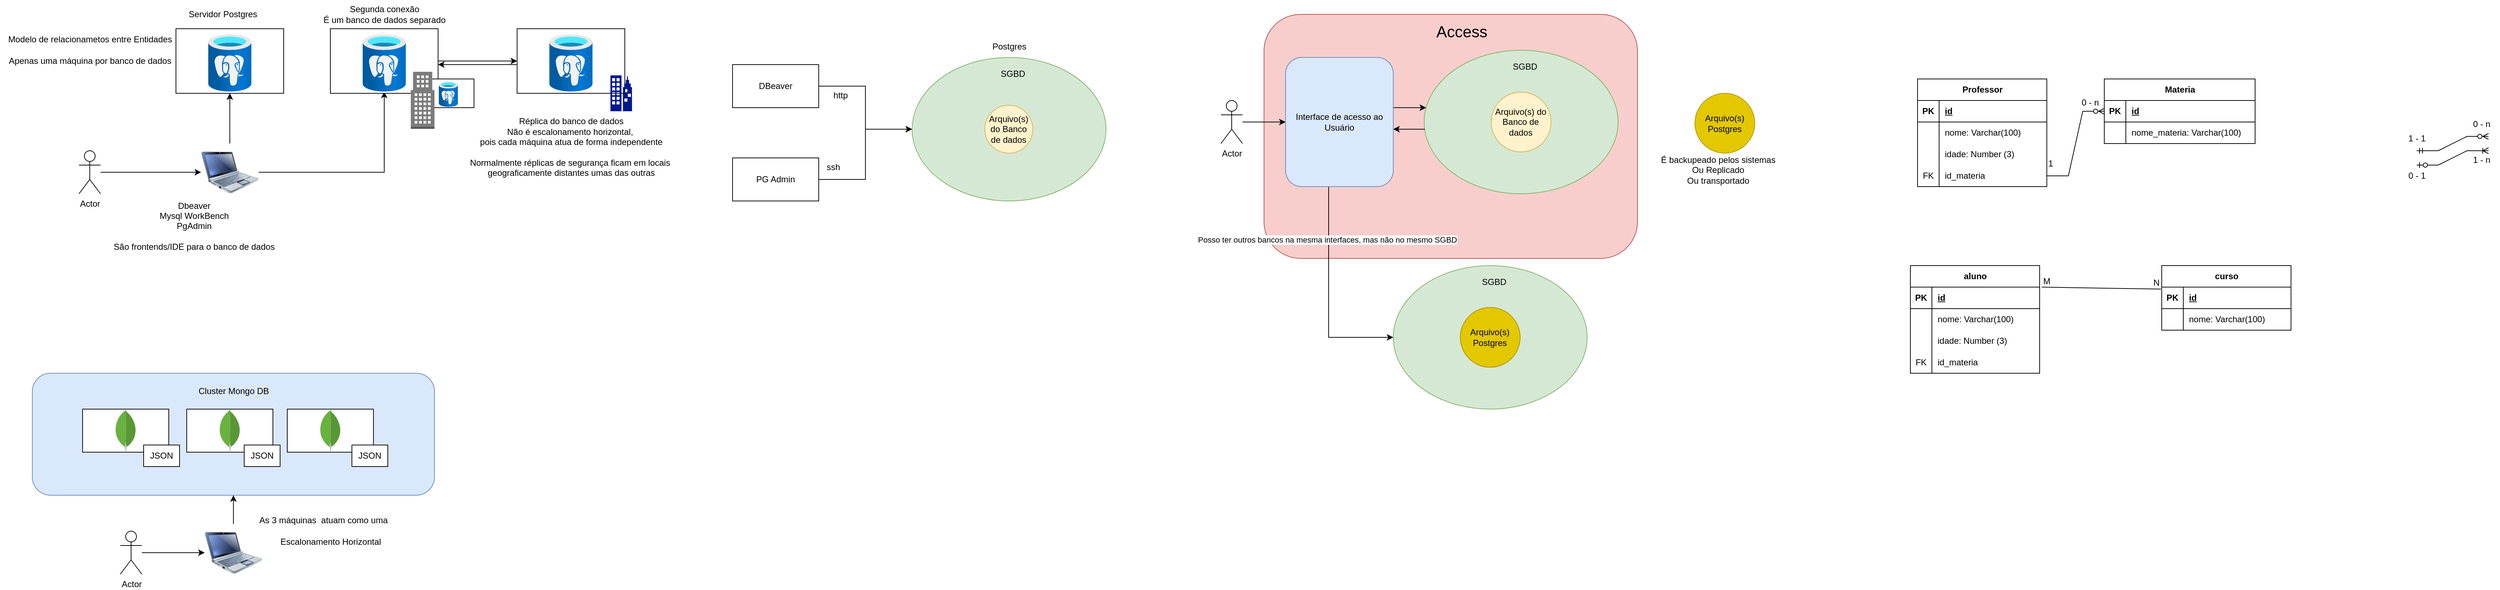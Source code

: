 <mxfile version="24.4.14" type="google">
  <diagram name="Página-1" id="vLj6HTJaIZK1nGjA5nuX">
    <mxGraphModel dx="1469" dy="1467" grid="1" gridSize="10" guides="1" tooltips="1" connect="1" arrows="1" fold="1" page="1" pageScale="1" pageWidth="827" pageHeight="1169" math="0" shadow="0">
      <root>
        <mxCell id="0" />
        <mxCell id="1" parent="0" />
        <mxCell id="LxxxKk9KvwZEKB2JFGqA-24" value="" style="rounded=1;whiteSpace=wrap;html=1;fillColor=#f8cecc;strokeColor=#b85450;" parent="1" vertex="1">
          <mxGeometry x="1710" y="-280" width="520" height="340" as="geometry" />
        </mxCell>
        <mxCell id="LxxxKk9KvwZEKB2JFGqA-12" value="" style="group" parent="1" connectable="0" vertex="1">
          <mxGeometry x="1220" y="-220" width="270" height="200" as="geometry" />
        </mxCell>
        <mxCell id="LxxxKk9KvwZEKB2JFGqA-10" value="" style="ellipse;whiteSpace=wrap;html=1;fillColor=#d5e8d4;strokeColor=#82b366;" parent="LxxxKk9KvwZEKB2JFGqA-12" vertex="1">
          <mxGeometry width="270" height="200" as="geometry" />
        </mxCell>
        <mxCell id="LxxxKk9KvwZEKB2JFGqA-11" value="SGBD" style="text;html=1;align=center;verticalAlign=middle;resizable=0;points=[];autosize=1;strokeColor=none;fillColor=none;" parent="LxxxKk9KvwZEKB2JFGqA-12" vertex="1">
          <mxGeometry x="109.688" y="8.333" width="60" height="30" as="geometry" />
        </mxCell>
        <mxCell id="LxxxKk9KvwZEKB2JFGqA-9" value="Arquivo(s) do Banco de dados" style="ellipse;whiteSpace=wrap;html=1;aspect=fixed;fillColor=#fff2cc;strokeColor=#d6b656;" parent="LxxxKk9KvwZEKB2JFGqA-12" vertex="1">
          <mxGeometry x="101.25" y="66.667" width="66.667" height="66.667" as="geometry" />
        </mxCell>
        <mxCell id="F5xfL4MDohFEmm_eaB2A-20" value="" style="rounded=1;whiteSpace=wrap;html=1;fillColor=#dae8fc;strokeColor=#6c8ebf;" parent="1" vertex="1">
          <mxGeometry x="-5" y="220" width="560" height="170" as="geometry" />
        </mxCell>
        <mxCell id="F5xfL4MDohFEmm_eaB2A-10" value="" style="group" parent="1" vertex="1" connectable="0">
          <mxGeometry x="65" y="270" width="135" height="80" as="geometry" />
        </mxCell>
        <mxCell id="F5xfL4MDohFEmm_eaB2A-6" value="" style="rounded=0;whiteSpace=wrap;html=1;" parent="F5xfL4MDohFEmm_eaB2A-10" vertex="1">
          <mxGeometry width="120" height="60" as="geometry" />
        </mxCell>
        <mxCell id="F5xfL4MDohFEmm_eaB2A-9" value="" style="dashed=0;outlineConnect=0;html=1;align=center;labelPosition=center;verticalLabelPosition=bottom;verticalAlign=top;shape=mxgraph.weblogos.mongodb" parent="F5xfL4MDohFEmm_eaB2A-10" vertex="1">
          <mxGeometry x="45" width="30" height="60" as="geometry" />
        </mxCell>
        <mxCell id="F5xfL4MDohFEmm_eaB2A-17" value="JSON" style="rounded=0;whiteSpace=wrap;html=1;" parent="F5xfL4MDohFEmm_eaB2A-10" vertex="1">
          <mxGeometry x="85" y="50" width="50" height="30" as="geometry" />
        </mxCell>
        <mxCell id="F5xfL4MDohFEmm_eaB2A-11" value="" style="group" parent="1" vertex="1" connectable="0">
          <mxGeometry x="210" y="270" width="130" height="80" as="geometry" />
        </mxCell>
        <mxCell id="F5xfL4MDohFEmm_eaB2A-12" value="" style="rounded=0;whiteSpace=wrap;html=1;" parent="F5xfL4MDohFEmm_eaB2A-11" vertex="1">
          <mxGeometry width="120" height="60" as="geometry" />
        </mxCell>
        <mxCell id="F5xfL4MDohFEmm_eaB2A-13" value="" style="dashed=0;outlineConnect=0;html=1;align=center;labelPosition=center;verticalLabelPosition=bottom;verticalAlign=top;shape=mxgraph.weblogos.mongodb" parent="F5xfL4MDohFEmm_eaB2A-11" vertex="1">
          <mxGeometry x="45" width="30" height="60" as="geometry" />
        </mxCell>
        <mxCell id="F5xfL4MDohFEmm_eaB2A-18" value="JSON" style="rounded=0;whiteSpace=wrap;html=1;" parent="F5xfL4MDohFEmm_eaB2A-11" vertex="1">
          <mxGeometry x="80" y="50" width="50" height="30" as="geometry" />
        </mxCell>
        <mxCell id="F5xfL4MDohFEmm_eaB2A-14" value="" style="group" parent="1" vertex="1" connectable="0">
          <mxGeometry x="350" y="270" width="140" height="80" as="geometry" />
        </mxCell>
        <mxCell id="F5xfL4MDohFEmm_eaB2A-15" value="" style="rounded=0;whiteSpace=wrap;html=1;" parent="F5xfL4MDohFEmm_eaB2A-14" vertex="1">
          <mxGeometry width="120" height="60" as="geometry" />
        </mxCell>
        <mxCell id="F5xfL4MDohFEmm_eaB2A-16" value="" style="dashed=0;outlineConnect=0;html=1;align=center;labelPosition=center;verticalLabelPosition=bottom;verticalAlign=top;shape=mxgraph.weblogos.mongodb" parent="F5xfL4MDohFEmm_eaB2A-14" vertex="1">
          <mxGeometry x="45" width="30" height="60" as="geometry" />
        </mxCell>
        <mxCell id="F5xfL4MDohFEmm_eaB2A-19" value="JSON" style="rounded=0;whiteSpace=wrap;html=1;" parent="F5xfL4MDohFEmm_eaB2A-14" vertex="1">
          <mxGeometry x="90" y="50" width="50" height="30" as="geometry" />
        </mxCell>
        <mxCell id="F5xfL4MDohFEmm_eaB2A-23" style="edgeStyle=orthogonalEdgeStyle;rounded=0;orthogonalLoop=1;jettySize=auto;html=1;" parent="1" source="F5xfL4MDohFEmm_eaB2A-21" target="F5xfL4MDohFEmm_eaB2A-22" edge="1">
          <mxGeometry relative="1" as="geometry" />
        </mxCell>
        <mxCell id="F5xfL4MDohFEmm_eaB2A-21" value="Actor" style="shape=umlActor;verticalLabelPosition=bottom;verticalAlign=top;html=1;outlineConnect=0;" parent="1" vertex="1">
          <mxGeometry x="117.5" y="440" width="30" height="60" as="geometry" />
        </mxCell>
        <mxCell id="F5xfL4MDohFEmm_eaB2A-24" style="edgeStyle=orthogonalEdgeStyle;rounded=0;orthogonalLoop=1;jettySize=auto;html=1;" parent="1" source="F5xfL4MDohFEmm_eaB2A-22" target="F5xfL4MDohFEmm_eaB2A-20" edge="1">
          <mxGeometry relative="1" as="geometry" />
        </mxCell>
        <mxCell id="F5xfL4MDohFEmm_eaB2A-22" value="" style="image;html=1;image=img/lib/clip_art/computers/Netbook_128x128.png" parent="1" vertex="1">
          <mxGeometry x="235" y="430" width="80" height="80" as="geometry" />
        </mxCell>
        <mxCell id="F5xfL4MDohFEmm_eaB2A-25" value="As 3 máquinas&amp;nbsp; atuam como uma" style="text;html=1;align=center;verticalAlign=middle;resizable=0;points=[];autosize=1;strokeColor=none;fillColor=none;" parent="1" vertex="1">
          <mxGeometry x="300" y="410" width="200" height="30" as="geometry" />
        </mxCell>
        <mxCell id="F5xfL4MDohFEmm_eaB2A-26" value="Escalonamento Horizontal" style="text;html=1;align=center;verticalAlign=middle;resizable=0;points=[];autosize=1;strokeColor=none;fillColor=none;" parent="1" vertex="1">
          <mxGeometry x="330" y="440" width="160" height="30" as="geometry" />
        </mxCell>
        <mxCell id="F5xfL4MDohFEmm_eaB2A-33" style="edgeStyle=orthogonalEdgeStyle;rounded=0;orthogonalLoop=1;jettySize=auto;html=1;" parent="1" source="F5xfL4MDohFEmm_eaB2A-27" target="F5xfL4MDohFEmm_eaB2A-28" edge="1">
          <mxGeometry relative="1" as="geometry" />
        </mxCell>
        <mxCell id="F5xfL4MDohFEmm_eaB2A-27" value="Actor" style="shape=umlActor;verticalLabelPosition=bottom;verticalAlign=top;html=1;outlineConnect=0;" parent="1" vertex="1">
          <mxGeometry x="60" y="-90" width="30" height="60" as="geometry" />
        </mxCell>
        <mxCell id="F5xfL4MDohFEmm_eaB2A-35" style="edgeStyle=orthogonalEdgeStyle;rounded=0;orthogonalLoop=1;jettySize=auto;html=1;entryX=0.5;entryY=1;entryDx=0;entryDy=0;" parent="1" source="F5xfL4MDohFEmm_eaB2A-28" target="F5xfL4MDohFEmm_eaB2A-3" edge="1">
          <mxGeometry relative="1" as="geometry" />
        </mxCell>
        <mxCell id="F5xfL4MDohFEmm_eaB2A-41" style="edgeStyle=orthogonalEdgeStyle;rounded=0;orthogonalLoop=1;jettySize=auto;html=1;" parent="1" source="F5xfL4MDohFEmm_eaB2A-28" target="F5xfL4MDohFEmm_eaB2A-40" edge="1">
          <mxGeometry relative="1" as="geometry" />
        </mxCell>
        <mxCell id="F5xfL4MDohFEmm_eaB2A-28" value="" style="image;html=1;image=img/lib/clip_art/computers/Netbook_128x128.png" parent="1" vertex="1">
          <mxGeometry x="230" y="-100" width="80" height="80" as="geometry" />
        </mxCell>
        <mxCell id="F5xfL4MDohFEmm_eaB2A-31" value="" style="group" parent="1" vertex="1" connectable="0">
          <mxGeometry x="195" y="-260" width="150" height="90" as="geometry" />
        </mxCell>
        <mxCell id="F5xfL4MDohFEmm_eaB2A-3" value="" style="rounded=0;whiteSpace=wrap;html=1;" parent="F5xfL4MDohFEmm_eaB2A-31" vertex="1">
          <mxGeometry width="150" height="90" as="geometry" />
        </mxCell>
        <mxCell id="F5xfL4MDohFEmm_eaB2A-30" value="" style="image;aspect=fixed;html=1;points=[];align=center;fontSize=12;image=img/lib/azure2/databases/Azure_Database_PostgreSQL_Server.svg;" parent="F5xfL4MDohFEmm_eaB2A-31" vertex="1">
          <mxGeometry x="45" y="7.714" width="60" height="80" as="geometry" />
        </mxCell>
        <mxCell id="F5xfL4MDohFEmm_eaB2A-32" value="Cluster Mongo DB" style="text;html=1;align=center;verticalAlign=middle;resizable=0;points=[];autosize=1;strokeColor=none;fillColor=none;" parent="1" vertex="1">
          <mxGeometry x="215" y="230" width="120" height="30" as="geometry" />
        </mxCell>
        <mxCell id="F5xfL4MDohFEmm_eaB2A-34" value="Servidor Postgres" style="text;html=1;align=center;verticalAlign=middle;resizable=0;points=[];autosize=1;strokeColor=none;fillColor=none;" parent="1" vertex="1">
          <mxGeometry x="200" y="-295" width="120" height="30" as="geometry" />
        </mxCell>
        <mxCell id="F5xfL4MDohFEmm_eaB2A-36" value="Modelo de relacionametos entre Entidades" style="text;html=1;align=center;verticalAlign=middle;resizable=0;points=[];autosize=1;strokeColor=none;fillColor=none;" parent="1" vertex="1">
          <mxGeometry x="-50" y="-260" width="250" height="30" as="geometry" />
        </mxCell>
        <mxCell id="F5xfL4MDohFEmm_eaB2A-37" value="Apenas uma máquina por banco de dados" style="text;html=1;align=center;verticalAlign=middle;resizable=0;points=[];autosize=1;strokeColor=none;fillColor=none;" parent="1" vertex="1">
          <mxGeometry x="-50" y="-230" width="250" height="30" as="geometry" />
        </mxCell>
        <mxCell id="F5xfL4MDohFEmm_eaB2A-38" value="FGS" style="group" parent="1" vertex="1" connectable="0">
          <mxGeometry x="410" y="-260" width="150" height="90" as="geometry" />
        </mxCell>
        <mxCell id="F5xfL4MDohFEmm_eaB2A-39" value="" style="rounded=0;whiteSpace=wrap;html=1;" parent="F5xfL4MDohFEmm_eaB2A-38" vertex="1">
          <mxGeometry width="150" height="90" as="geometry" />
        </mxCell>
        <mxCell id="F5xfL4MDohFEmm_eaB2A-40" value="" style="image;aspect=fixed;html=1;points=[];align=center;fontSize=12;image=img/lib/azure2/databases/Azure_Database_PostgreSQL_Server.svg;" parent="F5xfL4MDohFEmm_eaB2A-38" vertex="1">
          <mxGeometry x="45" y="7.714" width="60" height="80" as="geometry" />
        </mxCell>
        <mxCell id="F5xfL4MDohFEmm_eaB2A-42" value="Segunda conexão&lt;div&gt;É um banco de dados separado&lt;/div&gt;" style="text;html=1;align=center;verticalAlign=middle;resizable=0;points=[];autosize=1;strokeColor=none;fillColor=none;" parent="1" vertex="1">
          <mxGeometry x="390" y="-300" width="190" height="40" as="geometry" />
        </mxCell>
        <mxCell id="F5xfL4MDohFEmm_eaB2A-43" value="" style="group" parent="1" vertex="1" connectable="0">
          <mxGeometry x="670" y="-260" width="150" height="90" as="geometry" />
        </mxCell>
        <mxCell id="F5xfL4MDohFEmm_eaB2A-44" value="" style="rounded=0;whiteSpace=wrap;html=1;" parent="F5xfL4MDohFEmm_eaB2A-43" vertex="1">
          <mxGeometry width="150" height="90" as="geometry" />
        </mxCell>
        <mxCell id="F5xfL4MDohFEmm_eaB2A-45" value="" style="image;aspect=fixed;html=1;points=[];align=center;fontSize=12;image=img/lib/azure2/databases/Azure_Database_PostgreSQL_Server.svg;" parent="F5xfL4MDohFEmm_eaB2A-43" vertex="1">
          <mxGeometry x="45" y="7.714" width="60" height="80" as="geometry" />
        </mxCell>
        <mxCell id="F5xfL4MDohFEmm_eaB2A-46" style="edgeStyle=orthogonalEdgeStyle;rounded=0;orthogonalLoop=1;jettySize=auto;html=1;" parent="1" source="F5xfL4MDohFEmm_eaB2A-39" target="F5xfL4MDohFEmm_eaB2A-44" edge="1">
          <mxGeometry relative="1" as="geometry" />
        </mxCell>
        <mxCell id="F5xfL4MDohFEmm_eaB2A-47" style="edgeStyle=orthogonalEdgeStyle;rounded=0;orthogonalLoop=1;jettySize=auto;html=1;" parent="1" source="F5xfL4MDohFEmm_eaB2A-44" target="F5xfL4MDohFEmm_eaB2A-39" edge="1">
          <mxGeometry relative="1" as="geometry">
            <Array as="points">
              <mxPoint x="570" y="-210" />
              <mxPoint x="570" y="-210" />
            </Array>
          </mxGeometry>
        </mxCell>
        <mxCell id="F5xfL4MDohFEmm_eaB2A-48" value="Réplica do banco de dados&lt;div&gt;Não é escalonamento horizontal,&amp;nbsp;&lt;/div&gt;&lt;div&gt;pois cada máquina atua de forma independente&lt;/div&gt;&lt;div&gt;&lt;br&gt;&lt;/div&gt;&lt;div&gt;Normalmente réplicas de segurança ficam em locais&amp;nbsp;&lt;/div&gt;&lt;div&gt;geograficamente distantes umas das outras&lt;/div&gt;" style="text;html=1;align=center;verticalAlign=middle;resizable=0;points=[];autosize=1;strokeColor=none;fillColor=none;" parent="1" vertex="1">
          <mxGeometry x="590" y="-145" width="310" height="100" as="geometry" />
        </mxCell>
        <mxCell id="LxxxKk9KvwZEKB2JFGqA-3" value="" style="sketch=0;aspect=fixed;pointerEvents=1;shadow=0;dashed=0;html=1;strokeColor=none;labelPosition=center;verticalLabelPosition=bottom;verticalAlign=top;align=center;fillColor=#00188D;shape=mxgraph.azure.enterprise" parent="1" vertex="1">
          <mxGeometry x="800" y="-195" width="30" height="50" as="geometry" />
        </mxCell>
        <mxCell id="LxxxKk9KvwZEKB2JFGqA-4" value="FGS" style="group" parent="1" connectable="0" vertex="1">
          <mxGeometry x="540" y="-190" width="70" height="40" as="geometry" />
        </mxCell>
        <mxCell id="LxxxKk9KvwZEKB2JFGqA-5" value="" style="rounded=0;whiteSpace=wrap;html=1;" parent="LxxxKk9KvwZEKB2JFGqA-4" vertex="1">
          <mxGeometry width="70" height="40" as="geometry" />
        </mxCell>
        <mxCell id="LxxxKk9KvwZEKB2JFGqA-6" value="" style="image;aspect=fixed;html=1;points=[];align=center;fontSize=12;image=img/lib/azure2/databases/Azure_Database_PostgreSQL_Server.svg;" parent="LxxxKk9KvwZEKB2JFGqA-4" vertex="1">
          <mxGeometry x="21" y="3.429" width="26.667" height="35.556" as="geometry" />
        </mxCell>
        <mxCell id="LxxxKk9KvwZEKB2JFGqA-1" value="" style="outlineConnect=0;dashed=0;verticalLabelPosition=bottom;verticalAlign=top;align=center;html=1;shape=mxgraph.aws3.office_building;fillColor=#7D7C7C;gradientColor=none;" parent="1" vertex="1">
          <mxGeometry x="522" y="-200" width="33" height="79.5" as="geometry" />
        </mxCell>
        <mxCell id="LxxxKk9KvwZEKB2JFGqA-8" value="Dbeaver&lt;div&gt;Mysql WorkBench&lt;/div&gt;&lt;div&gt;PgAdmin&lt;/div&gt;&lt;div&gt;&lt;br&gt;&lt;/div&gt;&lt;div&gt;São frontends/IDE para o banco de dados&lt;/div&gt;" style="text;html=1;align=center;verticalAlign=middle;resizable=0;points=[];autosize=1;strokeColor=none;fillColor=none;" parent="1" vertex="1">
          <mxGeometry x="95" y="-30" width="250" height="90" as="geometry" />
        </mxCell>
        <mxCell id="LxxxKk9KvwZEKB2JFGqA-14" style="edgeStyle=orthogonalEdgeStyle;rounded=0;orthogonalLoop=1;jettySize=auto;html=1;" parent="1" source="LxxxKk9KvwZEKB2JFGqA-13" target="LxxxKk9KvwZEKB2JFGqA-10" edge="1">
          <mxGeometry relative="1" as="geometry" />
        </mxCell>
        <mxCell id="LxxxKk9KvwZEKB2JFGqA-13" value="DBeaver" style="rounded=0;whiteSpace=wrap;html=1;" parent="1" vertex="1">
          <mxGeometry x="970" y="-210" width="120" height="60" as="geometry" />
        </mxCell>
        <mxCell id="LxxxKk9KvwZEKB2JFGqA-16" style="edgeStyle=orthogonalEdgeStyle;rounded=0;orthogonalLoop=1;jettySize=auto;html=1;" parent="1" source="LxxxKk9KvwZEKB2JFGqA-15" target="LxxxKk9KvwZEKB2JFGqA-10" edge="1">
          <mxGeometry relative="1" as="geometry" />
        </mxCell>
        <mxCell id="LxxxKk9KvwZEKB2JFGqA-15" value="PG Admin" style="rounded=0;whiteSpace=wrap;html=1;" parent="1" vertex="1">
          <mxGeometry x="970" y="-80" width="120" height="60" as="geometry" />
        </mxCell>
        <mxCell id="LxxxKk9KvwZEKB2JFGqA-17" value="Postgres" style="text;html=1;align=center;verticalAlign=middle;resizable=0;points=[];autosize=1;strokeColor=none;fillColor=none;" parent="1" vertex="1">
          <mxGeometry x="1320" y="-250" width="70" height="30" as="geometry" />
        </mxCell>
        <mxCell id="LxxxKk9KvwZEKB2JFGqA-18" value="http" style="text;html=1;align=center;verticalAlign=middle;resizable=0;points=[];autosize=1;strokeColor=none;fillColor=none;" parent="1" vertex="1">
          <mxGeometry x="1100" y="-182" width="40" height="30" as="geometry" />
        </mxCell>
        <mxCell id="LxxxKk9KvwZEKB2JFGqA-19" value="ssh" style="text;html=1;align=center;verticalAlign=middle;resizable=0;points=[];autosize=1;strokeColor=none;fillColor=none;" parent="1" vertex="1">
          <mxGeometry x="1090" y="-82" width="40" height="30" as="geometry" />
        </mxCell>
        <mxCell id="LxxxKk9KvwZEKB2JFGqA-20" value="" style="group" parent="1" connectable="0" vertex="1">
          <mxGeometry x="1933" y="-230" width="270" height="200" as="geometry" />
        </mxCell>
        <mxCell id="LxxxKk9KvwZEKB2JFGqA-21" value="" style="ellipse;whiteSpace=wrap;html=1;fillColor=#d5e8d4;strokeColor=#82b366;" parent="LxxxKk9KvwZEKB2JFGqA-20" vertex="1">
          <mxGeometry width="270" height="200" as="geometry" />
        </mxCell>
        <mxCell id="LxxxKk9KvwZEKB2JFGqA-22" value="SGBD" style="text;html=1;align=center;verticalAlign=middle;resizable=0;points=[];autosize=1;strokeColor=none;fillColor=none;" parent="LxxxKk9KvwZEKB2JFGqA-20" vertex="1">
          <mxGeometry x="109.688" y="8.333" width="60" height="30" as="geometry" />
        </mxCell>
        <mxCell id="LxxxKk9KvwZEKB2JFGqA-23" value="Arquivo(s) do Banco de dados" style="ellipse;whiteSpace=wrap;html=1;aspect=fixed;fillColor=#fff2cc;strokeColor=#d6b656;" parent="LxxxKk9KvwZEKB2JFGqA-20" vertex="1">
          <mxGeometry x="93.34" y="58.34" width="83.33" height="83.33" as="geometry" />
        </mxCell>
        <mxCell id="LxxxKk9KvwZEKB2JFGqA-25" value="&lt;font style=&quot;font-size: 22px;&quot;&gt;Access&lt;/font&gt;" style="text;html=1;align=center;verticalAlign=middle;resizable=0;points=[];autosize=1;strokeColor=none;fillColor=none;" parent="1" vertex="1">
          <mxGeometry x="1940" y="-275" width="90" height="40" as="geometry" />
        </mxCell>
        <mxCell id="LxxxKk9KvwZEKB2JFGqA-27" style="edgeStyle=orthogonalEdgeStyle;rounded=0;orthogonalLoop=1;jettySize=auto;html=1;" parent="1" source="LxxxKk9KvwZEKB2JFGqA-26" target="LxxxKk9KvwZEKB2JFGqA-21" edge="1">
          <mxGeometry relative="1" as="geometry">
            <Array as="points">
              <mxPoint x="1910" y="-150" />
              <mxPoint x="1910" y="-150" />
            </Array>
          </mxGeometry>
        </mxCell>
        <mxCell id="LxxxKk9KvwZEKB2JFGqA-39" style="edgeStyle=orthogonalEdgeStyle;rounded=0;orthogonalLoop=1;jettySize=auto;html=1;entryX=0;entryY=0.5;entryDx=0;entryDy=0;" parent="1" source="LxxxKk9KvwZEKB2JFGqA-26" target="LxxxKk9KvwZEKB2JFGqA-36" edge="1">
          <mxGeometry relative="1" as="geometry">
            <Array as="points">
              <mxPoint x="1800" y="170" />
            </Array>
          </mxGeometry>
        </mxCell>
        <mxCell id="LxxxKk9KvwZEKB2JFGqA-40" value="Posso ter outros bancos na mesma interfaces, mas não no mesmo SGBD" style="edgeLabel;html=1;align=center;verticalAlign=middle;resizable=0;points=[];" parent="LxxxKk9KvwZEKB2JFGqA-39" connectable="0" vertex="1">
          <mxGeometry x="-0.51" y="-2" relative="1" as="geometry">
            <mxPoint as="offset" />
          </mxGeometry>
        </mxCell>
        <mxCell id="LxxxKk9KvwZEKB2JFGqA-26" value="Interface de acesso ao Usuário" style="rounded=1;whiteSpace=wrap;html=1;fillColor=#dae8fc;strokeColor=#6c8ebf;" parent="1" vertex="1">
          <mxGeometry x="1740" y="-220" width="150" height="180" as="geometry" />
        </mxCell>
        <mxCell id="LxxxKk9KvwZEKB2JFGqA-28" style="edgeStyle=orthogonalEdgeStyle;rounded=0;orthogonalLoop=1;jettySize=auto;html=1;" parent="1" source="LxxxKk9KvwZEKB2JFGqA-21" target="LxxxKk9KvwZEKB2JFGqA-26" edge="1">
          <mxGeometry relative="1" as="geometry">
            <Array as="points">
              <mxPoint x="1910" y="-120" />
              <mxPoint x="1910" y="-120" />
            </Array>
          </mxGeometry>
        </mxCell>
        <mxCell id="LxxxKk9KvwZEKB2JFGqA-30" style="edgeStyle=orthogonalEdgeStyle;rounded=0;orthogonalLoop=1;jettySize=auto;html=1;" parent="1" source="LxxxKk9KvwZEKB2JFGqA-29" target="LxxxKk9KvwZEKB2JFGqA-26" edge="1">
          <mxGeometry relative="1" as="geometry" />
        </mxCell>
        <mxCell id="LxxxKk9KvwZEKB2JFGqA-29" value="Actor" style="shape=umlActor;verticalLabelPosition=bottom;verticalAlign=top;html=1;outlineConnect=0;" parent="1" vertex="1">
          <mxGeometry x="1650" y="-160" width="30" height="60" as="geometry" />
        </mxCell>
        <mxCell id="LxxxKk9KvwZEKB2JFGqA-31" value="Arquivo(s) Postgres" style="ellipse;whiteSpace=wrap;html=1;aspect=fixed;fillColor=#e3c800;strokeColor=#B09500;fontColor=#000000;" parent="1" vertex="1">
          <mxGeometry x="2310" y="-170" width="83.33" height="83.33" as="geometry" />
        </mxCell>
        <mxCell id="LxxxKk9KvwZEKB2JFGqA-32" value="É backupeado pelos sistemas&lt;div&gt;Ou Replicado&lt;/div&gt;&lt;div&gt;Ou transportado&lt;/div&gt;" style="text;html=1;align=center;verticalAlign=middle;resizable=0;points=[];autosize=1;strokeColor=none;fillColor=none;" parent="1" vertex="1">
          <mxGeometry x="2251.66" y="-93.33" width="180" height="60" as="geometry" />
        </mxCell>
        <mxCell id="LxxxKk9KvwZEKB2JFGqA-35" value="" style="group" parent="1" connectable="0" vertex="1">
          <mxGeometry x="1890" y="70" width="270" height="200" as="geometry" />
        </mxCell>
        <mxCell id="LxxxKk9KvwZEKB2JFGqA-36" value="" style="ellipse;whiteSpace=wrap;html=1;fillColor=#d5e8d4;strokeColor=#82b366;" parent="LxxxKk9KvwZEKB2JFGqA-35" vertex="1">
          <mxGeometry width="270" height="200" as="geometry" />
        </mxCell>
        <mxCell id="LxxxKk9KvwZEKB2JFGqA-37" value="SGBD" style="text;html=1;align=center;verticalAlign=middle;resizable=0;points=[];autosize=1;strokeColor=none;fillColor=none;" parent="LxxxKk9KvwZEKB2JFGqA-35" vertex="1">
          <mxGeometry x="109.688" y="8.333" width="60" height="30" as="geometry" />
        </mxCell>
        <mxCell id="LxxxKk9KvwZEKB2JFGqA-38" value="Arquivo(s) do Banco de dados" style="ellipse;whiteSpace=wrap;html=1;aspect=fixed;fillColor=#fff2cc;strokeColor=#d6b656;" parent="LxxxKk9KvwZEKB2JFGqA-35" vertex="1">
          <mxGeometry x="93.34" y="58.34" width="83.33" height="83.33" as="geometry" />
        </mxCell>
        <mxCell id="LxxxKk9KvwZEKB2JFGqA-34" value="Arquivo(s) Postgres" style="ellipse;whiteSpace=wrap;html=1;aspect=fixed;fillColor=#e3c800;strokeColor=#B09500;fontColor=#000000;" parent="LxxxKk9KvwZEKB2JFGqA-35" vertex="1">
          <mxGeometry x="93.34" y="58.34" width="83.33" height="83.33" as="geometry" />
        </mxCell>
        <mxCell id="LxxxKk9KvwZEKB2JFGqA-41" value="Professor" style="shape=table;startSize=30;container=1;collapsible=1;childLayout=tableLayout;fixedRows=1;rowLines=0;fontStyle=1;align=center;resizeLast=1;html=1;" parent="1" vertex="1">
          <mxGeometry x="2620" y="-190" width="180" height="150" as="geometry" />
        </mxCell>
        <mxCell id="LxxxKk9KvwZEKB2JFGqA-42" value="" style="shape=tableRow;horizontal=0;startSize=0;swimlaneHead=0;swimlaneBody=0;fillColor=none;collapsible=0;dropTarget=0;points=[[0,0.5],[1,0.5]];portConstraint=eastwest;top=0;left=0;right=0;bottom=1;" parent="LxxxKk9KvwZEKB2JFGqA-41" vertex="1">
          <mxGeometry y="30" width="180" height="30" as="geometry" />
        </mxCell>
        <mxCell id="LxxxKk9KvwZEKB2JFGqA-43" value="PK" style="shape=partialRectangle;connectable=0;fillColor=none;top=0;left=0;bottom=0;right=0;fontStyle=1;overflow=hidden;whiteSpace=wrap;html=1;" parent="LxxxKk9KvwZEKB2JFGqA-42" vertex="1">
          <mxGeometry width="30" height="30" as="geometry">
            <mxRectangle width="30" height="30" as="alternateBounds" />
          </mxGeometry>
        </mxCell>
        <mxCell id="LxxxKk9KvwZEKB2JFGqA-44" value="id" style="shape=partialRectangle;connectable=0;fillColor=none;top=0;left=0;bottom=0;right=0;align=left;spacingLeft=6;fontStyle=5;overflow=hidden;whiteSpace=wrap;html=1;" parent="LxxxKk9KvwZEKB2JFGqA-42" vertex="1">
          <mxGeometry x="30" width="150" height="30" as="geometry">
            <mxRectangle width="150" height="30" as="alternateBounds" />
          </mxGeometry>
        </mxCell>
        <mxCell id="LxxxKk9KvwZEKB2JFGqA-45" value="" style="shape=tableRow;horizontal=0;startSize=0;swimlaneHead=0;swimlaneBody=0;fillColor=none;collapsible=0;dropTarget=0;points=[[0,0.5],[1,0.5]];portConstraint=eastwest;top=0;left=0;right=0;bottom=0;" parent="LxxxKk9KvwZEKB2JFGqA-41" vertex="1">
          <mxGeometry y="60" width="180" height="30" as="geometry" />
        </mxCell>
        <mxCell id="LxxxKk9KvwZEKB2JFGqA-46" value="" style="shape=partialRectangle;connectable=0;fillColor=none;top=0;left=0;bottom=0;right=0;editable=1;overflow=hidden;whiteSpace=wrap;html=1;" parent="LxxxKk9KvwZEKB2JFGqA-45" vertex="1">
          <mxGeometry width="30" height="30" as="geometry">
            <mxRectangle width="30" height="30" as="alternateBounds" />
          </mxGeometry>
        </mxCell>
        <mxCell id="LxxxKk9KvwZEKB2JFGqA-47" value="nome: Varchar(100)" style="shape=partialRectangle;connectable=0;fillColor=none;top=0;left=0;bottom=0;right=0;align=left;spacingLeft=6;overflow=hidden;whiteSpace=wrap;html=1;" parent="LxxxKk9KvwZEKB2JFGqA-45" vertex="1">
          <mxGeometry x="30" width="150" height="30" as="geometry">
            <mxRectangle width="150" height="30" as="alternateBounds" />
          </mxGeometry>
        </mxCell>
        <mxCell id="LxxxKk9KvwZEKB2JFGqA-48" value="" style="shape=tableRow;horizontal=0;startSize=0;swimlaneHead=0;swimlaneBody=0;fillColor=none;collapsible=0;dropTarget=0;points=[[0,0.5],[1,0.5]];portConstraint=eastwest;top=0;left=0;right=0;bottom=0;" parent="LxxxKk9KvwZEKB2JFGqA-41" vertex="1">
          <mxGeometry y="90" width="180" height="30" as="geometry" />
        </mxCell>
        <mxCell id="LxxxKk9KvwZEKB2JFGqA-49" value="" style="shape=partialRectangle;connectable=0;fillColor=none;top=0;left=0;bottom=0;right=0;editable=1;overflow=hidden;whiteSpace=wrap;html=1;" parent="LxxxKk9KvwZEKB2JFGqA-48" vertex="1">
          <mxGeometry width="30" height="30" as="geometry">
            <mxRectangle width="30" height="30" as="alternateBounds" />
          </mxGeometry>
        </mxCell>
        <mxCell id="LxxxKk9KvwZEKB2JFGqA-50" value="idade: Number (3)" style="shape=partialRectangle;connectable=0;fillColor=none;top=0;left=0;bottom=0;right=0;align=left;spacingLeft=6;overflow=hidden;whiteSpace=wrap;html=1;" parent="LxxxKk9KvwZEKB2JFGqA-48" vertex="1">
          <mxGeometry x="30" width="150" height="30" as="geometry">
            <mxRectangle width="150" height="30" as="alternateBounds" />
          </mxGeometry>
        </mxCell>
        <mxCell id="LxxxKk9KvwZEKB2JFGqA-51" value="" style="shape=tableRow;horizontal=0;startSize=0;swimlaneHead=0;swimlaneBody=0;fillColor=none;collapsible=0;dropTarget=0;points=[[0,0.5],[1,0.5]];portConstraint=eastwest;top=0;left=0;right=0;bottom=0;" parent="LxxxKk9KvwZEKB2JFGqA-41" vertex="1">
          <mxGeometry y="120" width="180" height="30" as="geometry" />
        </mxCell>
        <mxCell id="LxxxKk9KvwZEKB2JFGqA-52" value="FK" style="shape=partialRectangle;connectable=0;fillColor=none;top=0;left=0;bottom=0;right=0;editable=1;overflow=hidden;whiteSpace=wrap;html=1;" parent="LxxxKk9KvwZEKB2JFGqA-51" vertex="1">
          <mxGeometry width="30" height="30" as="geometry">
            <mxRectangle width="30" height="30" as="alternateBounds" />
          </mxGeometry>
        </mxCell>
        <mxCell id="LxxxKk9KvwZEKB2JFGqA-53" value="id_materia&amp;nbsp;" style="shape=partialRectangle;connectable=0;fillColor=none;top=0;left=0;bottom=0;right=0;align=left;spacingLeft=6;overflow=hidden;whiteSpace=wrap;html=1;" parent="LxxxKk9KvwZEKB2JFGqA-51" vertex="1">
          <mxGeometry x="30" width="150" height="30" as="geometry">
            <mxRectangle width="150" height="30" as="alternateBounds" />
          </mxGeometry>
        </mxCell>
        <mxCell id="LxxxKk9KvwZEKB2JFGqA-54" value="Materia" style="shape=table;startSize=30;container=1;collapsible=1;childLayout=tableLayout;fixedRows=1;rowLines=0;fontStyle=1;align=center;resizeLast=1;html=1;" parent="1" vertex="1">
          <mxGeometry x="2880" y="-190" width="210" height="90" as="geometry" />
        </mxCell>
        <mxCell id="LxxxKk9KvwZEKB2JFGqA-55" value="" style="shape=tableRow;horizontal=0;startSize=0;swimlaneHead=0;swimlaneBody=0;fillColor=none;collapsible=0;dropTarget=0;points=[[0,0.5],[1,0.5]];portConstraint=eastwest;top=0;left=0;right=0;bottom=1;" parent="LxxxKk9KvwZEKB2JFGqA-54" vertex="1">
          <mxGeometry y="30" width="210" height="30" as="geometry" />
        </mxCell>
        <mxCell id="LxxxKk9KvwZEKB2JFGqA-56" value="PK" style="shape=partialRectangle;connectable=0;fillColor=none;top=0;left=0;bottom=0;right=0;fontStyle=1;overflow=hidden;whiteSpace=wrap;html=1;" parent="LxxxKk9KvwZEKB2JFGqA-55" vertex="1">
          <mxGeometry width="30" height="30" as="geometry">
            <mxRectangle width="30" height="30" as="alternateBounds" />
          </mxGeometry>
        </mxCell>
        <mxCell id="LxxxKk9KvwZEKB2JFGqA-57" value="id" style="shape=partialRectangle;connectable=0;fillColor=none;top=0;left=0;bottom=0;right=0;align=left;spacingLeft=6;fontStyle=5;overflow=hidden;whiteSpace=wrap;html=1;" parent="LxxxKk9KvwZEKB2JFGqA-55" vertex="1">
          <mxGeometry x="30" width="180" height="30" as="geometry">
            <mxRectangle width="180" height="30" as="alternateBounds" />
          </mxGeometry>
        </mxCell>
        <mxCell id="LxxxKk9KvwZEKB2JFGqA-58" value="" style="shape=tableRow;horizontal=0;startSize=0;swimlaneHead=0;swimlaneBody=0;fillColor=none;collapsible=0;dropTarget=0;points=[[0,0.5],[1,0.5]];portConstraint=eastwest;top=0;left=0;right=0;bottom=0;" parent="LxxxKk9KvwZEKB2JFGqA-54" vertex="1">
          <mxGeometry y="60" width="210" height="30" as="geometry" />
        </mxCell>
        <mxCell id="LxxxKk9KvwZEKB2JFGqA-59" value="" style="shape=partialRectangle;connectable=0;fillColor=none;top=0;left=0;bottom=0;right=0;editable=1;overflow=hidden;whiteSpace=wrap;html=1;" parent="LxxxKk9KvwZEKB2JFGqA-58" vertex="1">
          <mxGeometry width="30" height="30" as="geometry">
            <mxRectangle width="30" height="30" as="alternateBounds" />
          </mxGeometry>
        </mxCell>
        <mxCell id="LxxxKk9KvwZEKB2JFGqA-60" value="nome_materia: Varchar(100)" style="shape=partialRectangle;connectable=0;fillColor=none;top=0;left=0;bottom=0;right=0;align=left;spacingLeft=6;overflow=hidden;whiteSpace=wrap;html=1;" parent="LxxxKk9KvwZEKB2JFGqA-58" vertex="1">
          <mxGeometry x="30" width="180" height="30" as="geometry">
            <mxRectangle width="180" height="30" as="alternateBounds" />
          </mxGeometry>
        </mxCell>
        <mxCell id="LxxxKk9KvwZEKB2JFGqA-67" value="" style="edgeStyle=entityRelationEdgeStyle;fontSize=12;html=1;endArrow=ERzeroToMany;endFill=1;rounded=0;exitX=1;exitY=0.5;exitDx=0;exitDy=0;entryX=0;entryY=0.5;entryDx=0;entryDy=0;" parent="1" source="LxxxKk9KvwZEKB2JFGqA-51" target="LxxxKk9KvwZEKB2JFGqA-55" edge="1">
          <mxGeometry width="100" height="100" relative="1" as="geometry">
            <mxPoint x="2760" y="-50" as="sourcePoint" />
            <mxPoint x="2860" y="-150" as="targetPoint" />
          </mxGeometry>
        </mxCell>
        <mxCell id="Ieu3kYTWpkLNHczz8NjH-1" value="" style="endArrow=none;html=1;rounded=0;entryX=-0.006;entryY=0.093;entryDx=0;entryDy=0;entryPerimeter=0;exitX=1.016;exitY=0.2;exitDx=0;exitDy=0;exitPerimeter=0;" edge="1" parent="1" source="Ieu3kYTWpkLNHczz8NjH-17" target="Ieu3kYTWpkLNHczz8NjH-31">
          <mxGeometry relative="1" as="geometry">
            <mxPoint x="2790" y="30" as="sourcePoint" />
            <mxPoint x="2950" y="30" as="targetPoint" />
          </mxGeometry>
        </mxCell>
        <mxCell id="Ieu3kYTWpkLNHczz8NjH-2" value="M" style="resizable=0;html=1;whiteSpace=wrap;align=left;verticalAlign=bottom;" connectable="0" vertex="1" parent="Ieu3kYTWpkLNHczz8NjH-1">
          <mxGeometry x="-1" relative="1" as="geometry" />
        </mxCell>
        <mxCell id="Ieu3kYTWpkLNHczz8NjH-3" value="N" style="resizable=0;html=1;whiteSpace=wrap;align=right;verticalAlign=bottom;" connectable="0" vertex="1" parent="Ieu3kYTWpkLNHczz8NjH-1">
          <mxGeometry x="1" relative="1" as="geometry" />
        </mxCell>
        <mxCell id="Ieu3kYTWpkLNHczz8NjH-17" value="aluno" style="shape=table;startSize=30;container=1;collapsible=1;childLayout=tableLayout;fixedRows=1;rowLines=0;fontStyle=1;align=center;resizeLast=1;html=1;" vertex="1" parent="1">
          <mxGeometry x="2610" y="70" width="180" height="150" as="geometry" />
        </mxCell>
        <mxCell id="Ieu3kYTWpkLNHczz8NjH-18" value="" style="shape=tableRow;horizontal=0;startSize=0;swimlaneHead=0;swimlaneBody=0;fillColor=none;collapsible=0;dropTarget=0;points=[[0,0.5],[1,0.5]];portConstraint=eastwest;top=0;left=0;right=0;bottom=1;" vertex="1" parent="Ieu3kYTWpkLNHczz8NjH-17">
          <mxGeometry y="30" width="180" height="30" as="geometry" />
        </mxCell>
        <mxCell id="Ieu3kYTWpkLNHczz8NjH-19" value="PK" style="shape=partialRectangle;connectable=0;fillColor=none;top=0;left=0;bottom=0;right=0;fontStyle=1;overflow=hidden;whiteSpace=wrap;html=1;" vertex="1" parent="Ieu3kYTWpkLNHczz8NjH-18">
          <mxGeometry width="30" height="30" as="geometry">
            <mxRectangle width="30" height="30" as="alternateBounds" />
          </mxGeometry>
        </mxCell>
        <mxCell id="Ieu3kYTWpkLNHczz8NjH-20" value="id" style="shape=partialRectangle;connectable=0;fillColor=none;top=0;left=0;bottom=0;right=0;align=left;spacingLeft=6;fontStyle=5;overflow=hidden;whiteSpace=wrap;html=1;" vertex="1" parent="Ieu3kYTWpkLNHczz8NjH-18">
          <mxGeometry x="30" width="150" height="30" as="geometry">
            <mxRectangle width="150" height="30" as="alternateBounds" />
          </mxGeometry>
        </mxCell>
        <mxCell id="Ieu3kYTWpkLNHczz8NjH-21" value="" style="shape=tableRow;horizontal=0;startSize=0;swimlaneHead=0;swimlaneBody=0;fillColor=none;collapsible=0;dropTarget=0;points=[[0,0.5],[1,0.5]];portConstraint=eastwest;top=0;left=0;right=0;bottom=0;" vertex="1" parent="Ieu3kYTWpkLNHczz8NjH-17">
          <mxGeometry y="60" width="180" height="30" as="geometry" />
        </mxCell>
        <mxCell id="Ieu3kYTWpkLNHczz8NjH-22" value="" style="shape=partialRectangle;connectable=0;fillColor=none;top=0;left=0;bottom=0;right=0;editable=1;overflow=hidden;whiteSpace=wrap;html=1;" vertex="1" parent="Ieu3kYTWpkLNHczz8NjH-21">
          <mxGeometry width="30" height="30" as="geometry">
            <mxRectangle width="30" height="30" as="alternateBounds" />
          </mxGeometry>
        </mxCell>
        <mxCell id="Ieu3kYTWpkLNHczz8NjH-23" value="nome: Varchar(100)" style="shape=partialRectangle;connectable=0;fillColor=none;top=0;left=0;bottom=0;right=0;align=left;spacingLeft=6;overflow=hidden;whiteSpace=wrap;html=1;" vertex="1" parent="Ieu3kYTWpkLNHczz8NjH-21">
          <mxGeometry x="30" width="150" height="30" as="geometry">
            <mxRectangle width="150" height="30" as="alternateBounds" />
          </mxGeometry>
        </mxCell>
        <mxCell id="Ieu3kYTWpkLNHczz8NjH-24" value="" style="shape=tableRow;horizontal=0;startSize=0;swimlaneHead=0;swimlaneBody=0;fillColor=none;collapsible=0;dropTarget=0;points=[[0,0.5],[1,0.5]];portConstraint=eastwest;top=0;left=0;right=0;bottom=0;" vertex="1" parent="Ieu3kYTWpkLNHczz8NjH-17">
          <mxGeometry y="90" width="180" height="30" as="geometry" />
        </mxCell>
        <mxCell id="Ieu3kYTWpkLNHczz8NjH-25" value="" style="shape=partialRectangle;connectable=0;fillColor=none;top=0;left=0;bottom=0;right=0;editable=1;overflow=hidden;whiteSpace=wrap;html=1;" vertex="1" parent="Ieu3kYTWpkLNHczz8NjH-24">
          <mxGeometry width="30" height="30" as="geometry">
            <mxRectangle width="30" height="30" as="alternateBounds" />
          </mxGeometry>
        </mxCell>
        <mxCell id="Ieu3kYTWpkLNHczz8NjH-26" value="idade: Number (3)" style="shape=partialRectangle;connectable=0;fillColor=none;top=0;left=0;bottom=0;right=0;align=left;spacingLeft=6;overflow=hidden;whiteSpace=wrap;html=1;" vertex="1" parent="Ieu3kYTWpkLNHczz8NjH-24">
          <mxGeometry x="30" width="150" height="30" as="geometry">
            <mxRectangle width="150" height="30" as="alternateBounds" />
          </mxGeometry>
        </mxCell>
        <mxCell id="Ieu3kYTWpkLNHczz8NjH-27" value="" style="shape=tableRow;horizontal=0;startSize=0;swimlaneHead=0;swimlaneBody=0;fillColor=none;collapsible=0;dropTarget=0;points=[[0,0.5],[1,0.5]];portConstraint=eastwest;top=0;left=0;right=0;bottom=0;" vertex="1" parent="Ieu3kYTWpkLNHczz8NjH-17">
          <mxGeometry y="120" width="180" height="30" as="geometry" />
        </mxCell>
        <mxCell id="Ieu3kYTWpkLNHczz8NjH-28" value="FK" style="shape=partialRectangle;connectable=0;fillColor=none;top=0;left=0;bottom=0;right=0;editable=1;overflow=hidden;whiteSpace=wrap;html=1;" vertex="1" parent="Ieu3kYTWpkLNHczz8NjH-27">
          <mxGeometry width="30" height="30" as="geometry">
            <mxRectangle width="30" height="30" as="alternateBounds" />
          </mxGeometry>
        </mxCell>
        <mxCell id="Ieu3kYTWpkLNHczz8NjH-29" value="id_materia&amp;nbsp;" style="shape=partialRectangle;connectable=0;fillColor=none;top=0;left=0;bottom=0;right=0;align=left;spacingLeft=6;overflow=hidden;whiteSpace=wrap;html=1;" vertex="1" parent="Ieu3kYTWpkLNHczz8NjH-27">
          <mxGeometry x="30" width="150" height="30" as="geometry">
            <mxRectangle width="150" height="30" as="alternateBounds" />
          </mxGeometry>
        </mxCell>
        <mxCell id="Ieu3kYTWpkLNHczz8NjH-30" value="curso" style="shape=table;startSize=30;container=1;collapsible=1;childLayout=tableLayout;fixedRows=1;rowLines=0;fontStyle=1;align=center;resizeLast=1;html=1;" vertex="1" parent="1">
          <mxGeometry x="2960" y="70" width="180" height="90" as="geometry" />
        </mxCell>
        <mxCell id="Ieu3kYTWpkLNHczz8NjH-31" value="" style="shape=tableRow;horizontal=0;startSize=0;swimlaneHead=0;swimlaneBody=0;fillColor=none;collapsible=0;dropTarget=0;points=[[0,0.5],[1,0.5]];portConstraint=eastwest;top=0;left=0;right=0;bottom=1;" vertex="1" parent="Ieu3kYTWpkLNHczz8NjH-30">
          <mxGeometry y="30" width="180" height="30" as="geometry" />
        </mxCell>
        <mxCell id="Ieu3kYTWpkLNHczz8NjH-32" value="PK" style="shape=partialRectangle;connectable=0;fillColor=none;top=0;left=0;bottom=0;right=0;fontStyle=1;overflow=hidden;whiteSpace=wrap;html=1;" vertex="1" parent="Ieu3kYTWpkLNHczz8NjH-31">
          <mxGeometry width="30" height="30" as="geometry">
            <mxRectangle width="30" height="30" as="alternateBounds" />
          </mxGeometry>
        </mxCell>
        <mxCell id="Ieu3kYTWpkLNHczz8NjH-33" value="id" style="shape=partialRectangle;connectable=0;fillColor=none;top=0;left=0;bottom=0;right=0;align=left;spacingLeft=6;fontStyle=5;overflow=hidden;whiteSpace=wrap;html=1;" vertex="1" parent="Ieu3kYTWpkLNHczz8NjH-31">
          <mxGeometry x="30" width="150" height="30" as="geometry">
            <mxRectangle width="150" height="30" as="alternateBounds" />
          </mxGeometry>
        </mxCell>
        <mxCell id="Ieu3kYTWpkLNHczz8NjH-34" value="" style="shape=tableRow;horizontal=0;startSize=0;swimlaneHead=0;swimlaneBody=0;fillColor=none;collapsible=0;dropTarget=0;points=[[0,0.5],[1,0.5]];portConstraint=eastwest;top=0;left=0;right=0;bottom=0;" vertex="1" parent="Ieu3kYTWpkLNHczz8NjH-30">
          <mxGeometry y="60" width="180" height="30" as="geometry" />
        </mxCell>
        <mxCell id="Ieu3kYTWpkLNHczz8NjH-35" value="" style="shape=partialRectangle;connectable=0;fillColor=none;top=0;left=0;bottom=0;right=0;editable=1;overflow=hidden;whiteSpace=wrap;html=1;" vertex="1" parent="Ieu3kYTWpkLNHczz8NjH-34">
          <mxGeometry width="30" height="30" as="geometry">
            <mxRectangle width="30" height="30" as="alternateBounds" />
          </mxGeometry>
        </mxCell>
        <mxCell id="Ieu3kYTWpkLNHczz8NjH-36" value="nome: Varchar(100)" style="shape=partialRectangle;connectable=0;fillColor=none;top=0;left=0;bottom=0;right=0;align=left;spacingLeft=6;overflow=hidden;whiteSpace=wrap;html=1;" vertex="1" parent="Ieu3kYTWpkLNHczz8NjH-34">
          <mxGeometry x="30" width="150" height="30" as="geometry">
            <mxRectangle width="150" height="30" as="alternateBounds" />
          </mxGeometry>
        </mxCell>
        <mxCell id="Ieu3kYTWpkLNHczz8NjH-43" value="1" style="text;html=1;align=center;verticalAlign=middle;resizable=0;points=[];autosize=1;strokeColor=none;fillColor=none;" vertex="1" parent="1">
          <mxGeometry x="2790" y="-86.67" width="30" height="30" as="geometry" />
        </mxCell>
        <mxCell id="Ieu3kYTWpkLNHczz8NjH-44" value="0 - n" style="text;html=1;align=center;verticalAlign=middle;resizable=0;points=[];autosize=1;strokeColor=none;fillColor=none;" vertex="1" parent="1">
          <mxGeometry x="2835" y="-172" width="50" height="30" as="geometry" />
        </mxCell>
        <mxCell id="Ieu3kYTWpkLNHczz8NjH-45" value="" style="edgeStyle=entityRelationEdgeStyle;fontSize=12;html=1;endArrow=ERzeroToMany;startArrow=ERmandOne;rounded=0;" edge="1" parent="1">
          <mxGeometry width="100" height="100" relative="1" as="geometry">
            <mxPoint x="3315" y="-90" as="sourcePoint" />
            <mxPoint x="3415" y="-110" as="targetPoint" />
          </mxGeometry>
        </mxCell>
        <mxCell id="Ieu3kYTWpkLNHczz8NjH-46" value="1 - 1" style="text;html=1;align=center;verticalAlign=middle;resizable=0;points=[];autosize=1;strokeColor=none;fillColor=none;" vertex="1" parent="1">
          <mxGeometry x="3290" y="-122" width="50" height="30" as="geometry" />
        </mxCell>
        <mxCell id="Ieu3kYTWpkLNHczz8NjH-47" value="0 - n" style="text;html=1;align=center;verticalAlign=middle;resizable=0;points=[];autosize=1;strokeColor=none;fillColor=none;" vertex="1" parent="1">
          <mxGeometry x="3380" y="-142" width="50" height="30" as="geometry" />
        </mxCell>
        <mxCell id="Ieu3kYTWpkLNHczz8NjH-48" value="" style="edgeStyle=entityRelationEdgeStyle;fontSize=12;html=1;endArrow=ERoneToMany;startArrow=ERzeroToOne;rounded=0;" edge="1" parent="1">
          <mxGeometry width="100" height="100" relative="1" as="geometry">
            <mxPoint x="3315" y="-70" as="sourcePoint" />
            <mxPoint x="3415" y="-90" as="targetPoint" />
          </mxGeometry>
        </mxCell>
        <mxCell id="Ieu3kYTWpkLNHczz8NjH-49" value="0 - 1" style="text;html=1;align=center;verticalAlign=middle;resizable=0;points=[];autosize=1;strokeColor=none;fillColor=none;" vertex="1" parent="1">
          <mxGeometry x="3290" y="-70" width="50" height="30" as="geometry" />
        </mxCell>
        <mxCell id="Ieu3kYTWpkLNHczz8NjH-50" value="1 - n" style="text;html=1;align=center;verticalAlign=middle;resizable=0;points=[];autosize=1;strokeColor=none;fillColor=none;" vertex="1" parent="1">
          <mxGeometry x="3380" y="-92" width="50" height="30" as="geometry" />
        </mxCell>
      </root>
    </mxGraphModel>
  </diagram>
</mxfile>
